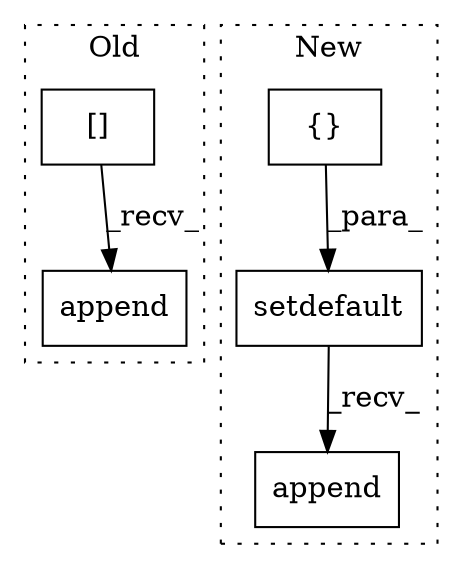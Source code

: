 digraph G {
subgraph cluster0 {
1 [label="append" a="32" s="2115,2127" l="7,1" shape="box"];
5 [label="[]" a="2" s="2094,2113" l="15,1" shape="box"];
label = "Old";
style="dotted";
}
subgraph cluster1 {
2 [label="setdefault" a="32" s="2081,2108" l="11,1" shape="box"];
3 [label="{}" a="4" s="2106" l="2" shape="box"];
4 [label="append" a="32" s="2110,2122" l="7,1" shape="box"];
label = "New";
style="dotted";
}
2 -> 4 [label="_recv_"];
3 -> 2 [label="_para_"];
5 -> 1 [label="_recv_"];
}